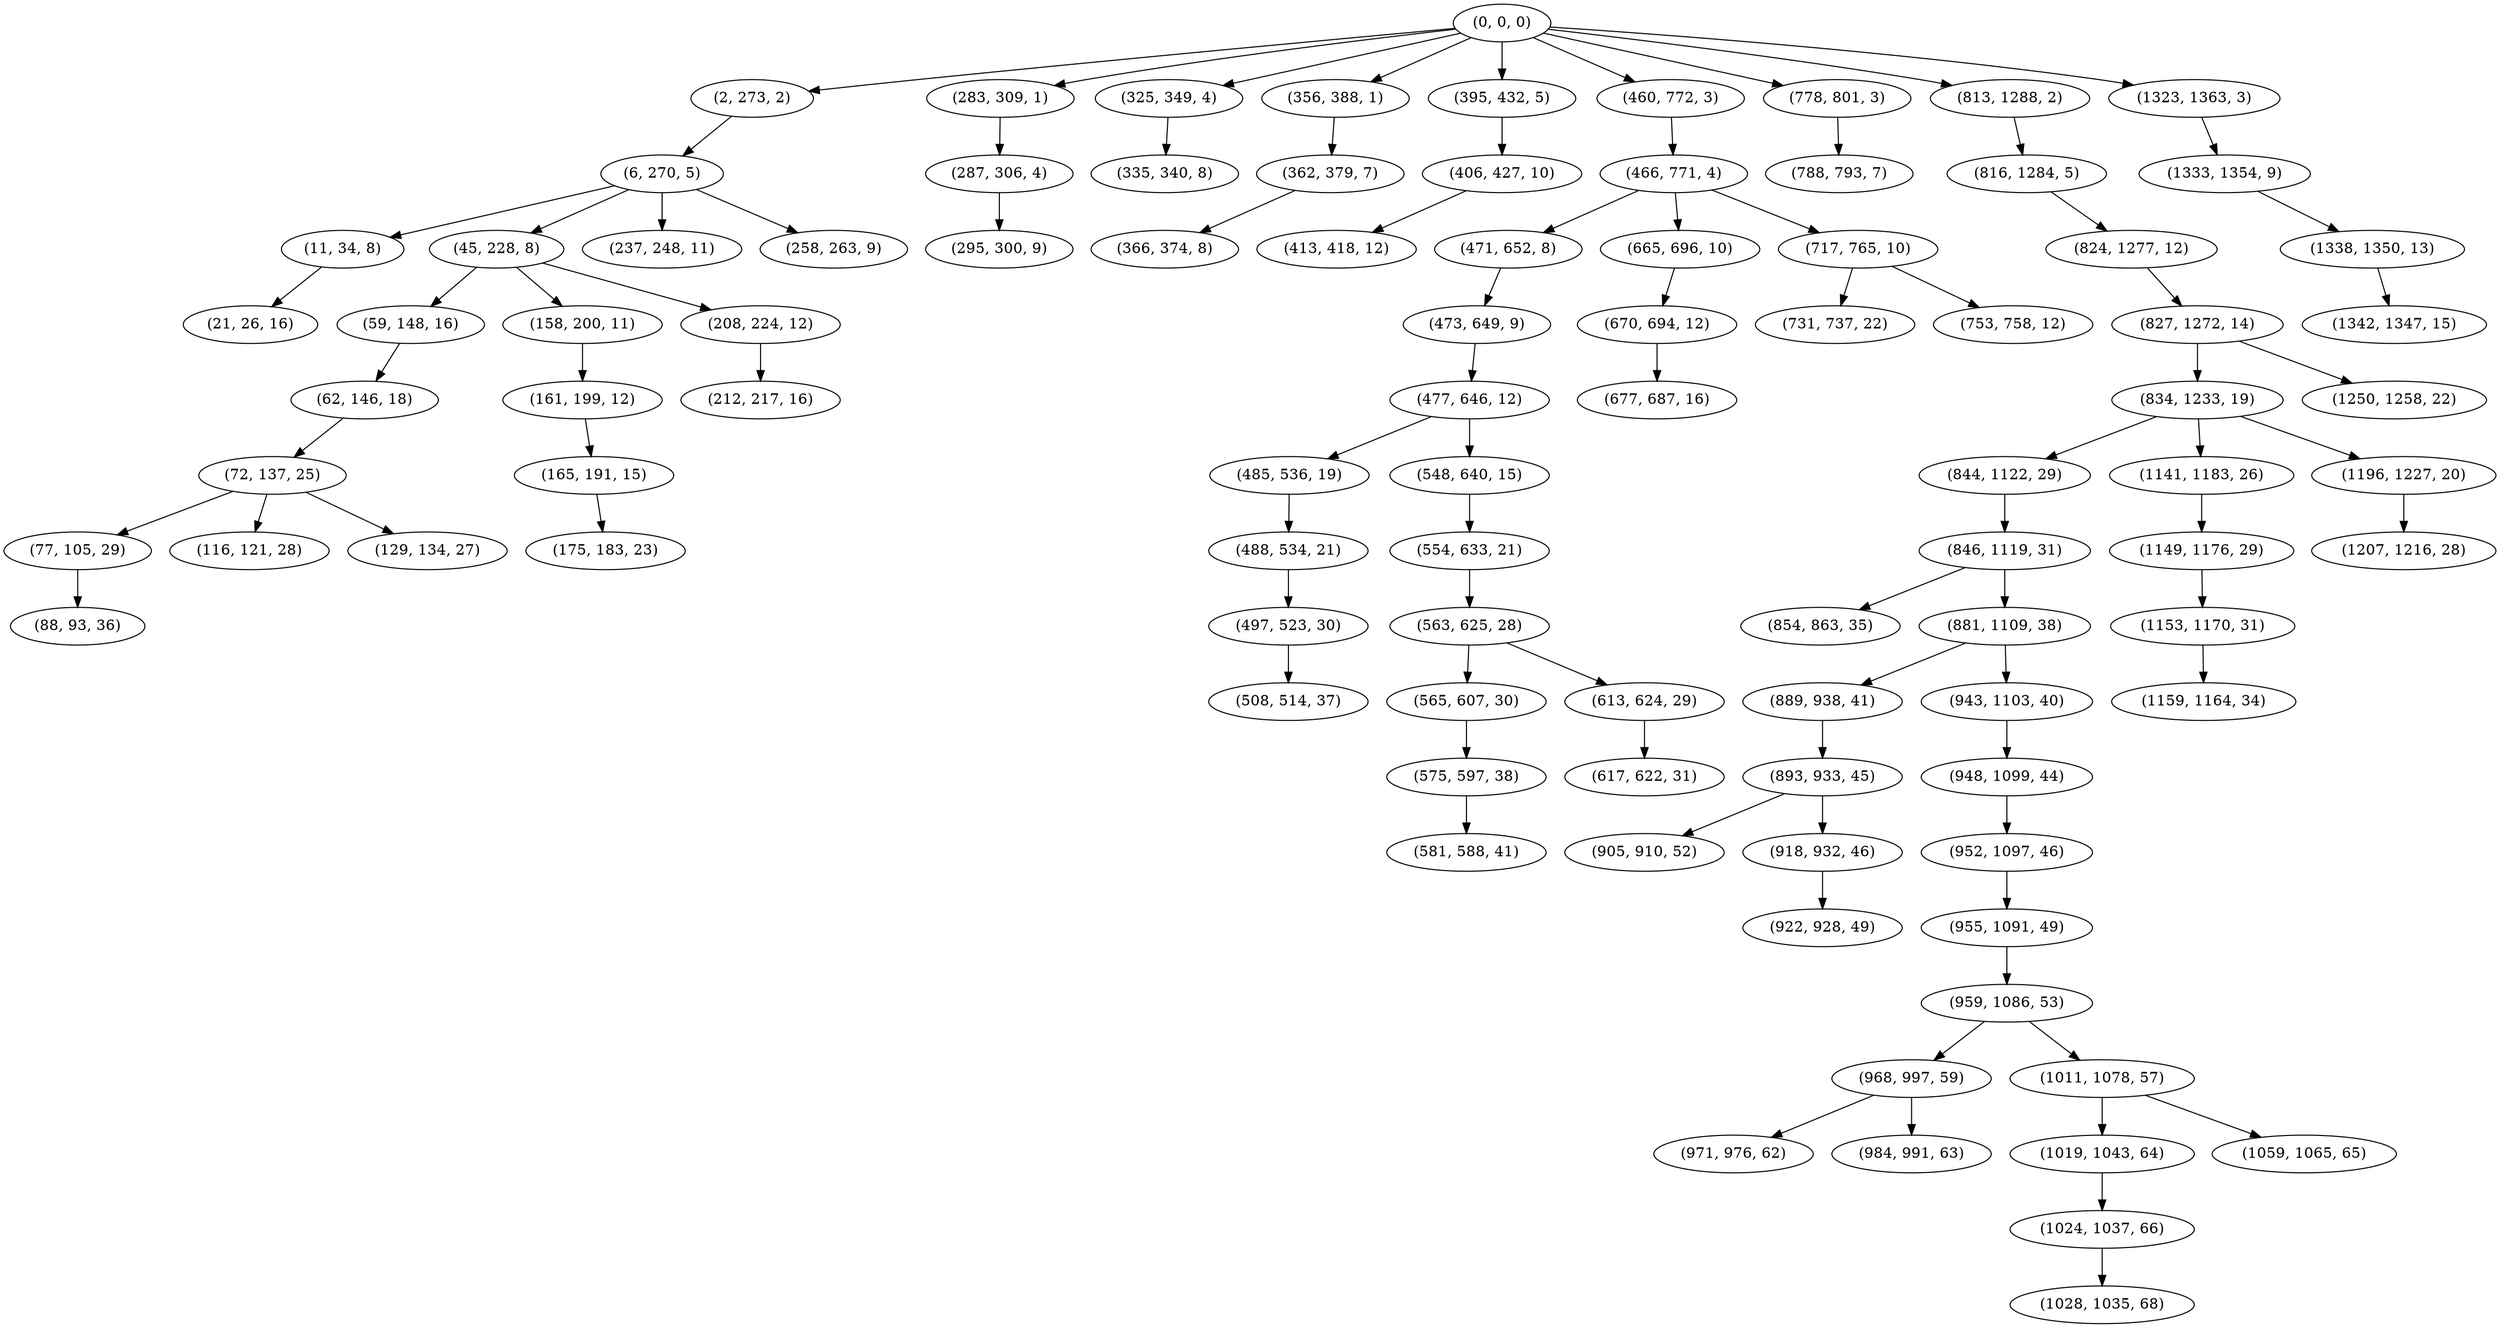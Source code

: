 digraph tree {
    "(0, 0, 0)";
    "(2, 273, 2)";
    "(6, 270, 5)";
    "(11, 34, 8)";
    "(21, 26, 16)";
    "(45, 228, 8)";
    "(59, 148, 16)";
    "(62, 146, 18)";
    "(72, 137, 25)";
    "(77, 105, 29)";
    "(88, 93, 36)";
    "(116, 121, 28)";
    "(129, 134, 27)";
    "(158, 200, 11)";
    "(161, 199, 12)";
    "(165, 191, 15)";
    "(175, 183, 23)";
    "(208, 224, 12)";
    "(212, 217, 16)";
    "(237, 248, 11)";
    "(258, 263, 9)";
    "(283, 309, 1)";
    "(287, 306, 4)";
    "(295, 300, 9)";
    "(325, 349, 4)";
    "(335, 340, 8)";
    "(356, 388, 1)";
    "(362, 379, 7)";
    "(366, 374, 8)";
    "(395, 432, 5)";
    "(406, 427, 10)";
    "(413, 418, 12)";
    "(460, 772, 3)";
    "(466, 771, 4)";
    "(471, 652, 8)";
    "(473, 649, 9)";
    "(477, 646, 12)";
    "(485, 536, 19)";
    "(488, 534, 21)";
    "(497, 523, 30)";
    "(508, 514, 37)";
    "(548, 640, 15)";
    "(554, 633, 21)";
    "(563, 625, 28)";
    "(565, 607, 30)";
    "(575, 597, 38)";
    "(581, 588, 41)";
    "(613, 624, 29)";
    "(617, 622, 31)";
    "(665, 696, 10)";
    "(670, 694, 12)";
    "(677, 687, 16)";
    "(717, 765, 10)";
    "(731, 737, 22)";
    "(753, 758, 12)";
    "(778, 801, 3)";
    "(788, 793, 7)";
    "(813, 1288, 2)";
    "(816, 1284, 5)";
    "(824, 1277, 12)";
    "(827, 1272, 14)";
    "(834, 1233, 19)";
    "(844, 1122, 29)";
    "(846, 1119, 31)";
    "(854, 863, 35)";
    "(881, 1109, 38)";
    "(889, 938, 41)";
    "(893, 933, 45)";
    "(905, 910, 52)";
    "(918, 932, 46)";
    "(922, 928, 49)";
    "(943, 1103, 40)";
    "(948, 1099, 44)";
    "(952, 1097, 46)";
    "(955, 1091, 49)";
    "(959, 1086, 53)";
    "(968, 997, 59)";
    "(971, 976, 62)";
    "(984, 991, 63)";
    "(1011, 1078, 57)";
    "(1019, 1043, 64)";
    "(1024, 1037, 66)";
    "(1028, 1035, 68)";
    "(1059, 1065, 65)";
    "(1141, 1183, 26)";
    "(1149, 1176, 29)";
    "(1153, 1170, 31)";
    "(1159, 1164, 34)";
    "(1196, 1227, 20)";
    "(1207, 1216, 28)";
    "(1250, 1258, 22)";
    "(1323, 1363, 3)";
    "(1333, 1354, 9)";
    "(1338, 1350, 13)";
    "(1342, 1347, 15)";
    "(0, 0, 0)" -> "(2, 273, 2)";
    "(0, 0, 0)" -> "(283, 309, 1)";
    "(0, 0, 0)" -> "(325, 349, 4)";
    "(0, 0, 0)" -> "(356, 388, 1)";
    "(0, 0, 0)" -> "(395, 432, 5)";
    "(0, 0, 0)" -> "(460, 772, 3)";
    "(0, 0, 0)" -> "(778, 801, 3)";
    "(0, 0, 0)" -> "(813, 1288, 2)";
    "(0, 0, 0)" -> "(1323, 1363, 3)";
    "(2, 273, 2)" -> "(6, 270, 5)";
    "(6, 270, 5)" -> "(11, 34, 8)";
    "(6, 270, 5)" -> "(45, 228, 8)";
    "(6, 270, 5)" -> "(237, 248, 11)";
    "(6, 270, 5)" -> "(258, 263, 9)";
    "(11, 34, 8)" -> "(21, 26, 16)";
    "(45, 228, 8)" -> "(59, 148, 16)";
    "(45, 228, 8)" -> "(158, 200, 11)";
    "(45, 228, 8)" -> "(208, 224, 12)";
    "(59, 148, 16)" -> "(62, 146, 18)";
    "(62, 146, 18)" -> "(72, 137, 25)";
    "(72, 137, 25)" -> "(77, 105, 29)";
    "(72, 137, 25)" -> "(116, 121, 28)";
    "(72, 137, 25)" -> "(129, 134, 27)";
    "(77, 105, 29)" -> "(88, 93, 36)";
    "(158, 200, 11)" -> "(161, 199, 12)";
    "(161, 199, 12)" -> "(165, 191, 15)";
    "(165, 191, 15)" -> "(175, 183, 23)";
    "(208, 224, 12)" -> "(212, 217, 16)";
    "(283, 309, 1)" -> "(287, 306, 4)";
    "(287, 306, 4)" -> "(295, 300, 9)";
    "(325, 349, 4)" -> "(335, 340, 8)";
    "(356, 388, 1)" -> "(362, 379, 7)";
    "(362, 379, 7)" -> "(366, 374, 8)";
    "(395, 432, 5)" -> "(406, 427, 10)";
    "(406, 427, 10)" -> "(413, 418, 12)";
    "(460, 772, 3)" -> "(466, 771, 4)";
    "(466, 771, 4)" -> "(471, 652, 8)";
    "(466, 771, 4)" -> "(665, 696, 10)";
    "(466, 771, 4)" -> "(717, 765, 10)";
    "(471, 652, 8)" -> "(473, 649, 9)";
    "(473, 649, 9)" -> "(477, 646, 12)";
    "(477, 646, 12)" -> "(485, 536, 19)";
    "(477, 646, 12)" -> "(548, 640, 15)";
    "(485, 536, 19)" -> "(488, 534, 21)";
    "(488, 534, 21)" -> "(497, 523, 30)";
    "(497, 523, 30)" -> "(508, 514, 37)";
    "(548, 640, 15)" -> "(554, 633, 21)";
    "(554, 633, 21)" -> "(563, 625, 28)";
    "(563, 625, 28)" -> "(565, 607, 30)";
    "(563, 625, 28)" -> "(613, 624, 29)";
    "(565, 607, 30)" -> "(575, 597, 38)";
    "(575, 597, 38)" -> "(581, 588, 41)";
    "(613, 624, 29)" -> "(617, 622, 31)";
    "(665, 696, 10)" -> "(670, 694, 12)";
    "(670, 694, 12)" -> "(677, 687, 16)";
    "(717, 765, 10)" -> "(731, 737, 22)";
    "(717, 765, 10)" -> "(753, 758, 12)";
    "(778, 801, 3)" -> "(788, 793, 7)";
    "(813, 1288, 2)" -> "(816, 1284, 5)";
    "(816, 1284, 5)" -> "(824, 1277, 12)";
    "(824, 1277, 12)" -> "(827, 1272, 14)";
    "(827, 1272, 14)" -> "(834, 1233, 19)";
    "(827, 1272, 14)" -> "(1250, 1258, 22)";
    "(834, 1233, 19)" -> "(844, 1122, 29)";
    "(834, 1233, 19)" -> "(1141, 1183, 26)";
    "(834, 1233, 19)" -> "(1196, 1227, 20)";
    "(844, 1122, 29)" -> "(846, 1119, 31)";
    "(846, 1119, 31)" -> "(854, 863, 35)";
    "(846, 1119, 31)" -> "(881, 1109, 38)";
    "(881, 1109, 38)" -> "(889, 938, 41)";
    "(881, 1109, 38)" -> "(943, 1103, 40)";
    "(889, 938, 41)" -> "(893, 933, 45)";
    "(893, 933, 45)" -> "(905, 910, 52)";
    "(893, 933, 45)" -> "(918, 932, 46)";
    "(918, 932, 46)" -> "(922, 928, 49)";
    "(943, 1103, 40)" -> "(948, 1099, 44)";
    "(948, 1099, 44)" -> "(952, 1097, 46)";
    "(952, 1097, 46)" -> "(955, 1091, 49)";
    "(955, 1091, 49)" -> "(959, 1086, 53)";
    "(959, 1086, 53)" -> "(968, 997, 59)";
    "(959, 1086, 53)" -> "(1011, 1078, 57)";
    "(968, 997, 59)" -> "(971, 976, 62)";
    "(968, 997, 59)" -> "(984, 991, 63)";
    "(1011, 1078, 57)" -> "(1019, 1043, 64)";
    "(1011, 1078, 57)" -> "(1059, 1065, 65)";
    "(1019, 1043, 64)" -> "(1024, 1037, 66)";
    "(1024, 1037, 66)" -> "(1028, 1035, 68)";
    "(1141, 1183, 26)" -> "(1149, 1176, 29)";
    "(1149, 1176, 29)" -> "(1153, 1170, 31)";
    "(1153, 1170, 31)" -> "(1159, 1164, 34)";
    "(1196, 1227, 20)" -> "(1207, 1216, 28)";
    "(1323, 1363, 3)" -> "(1333, 1354, 9)";
    "(1333, 1354, 9)" -> "(1338, 1350, 13)";
    "(1338, 1350, 13)" -> "(1342, 1347, 15)";
}
